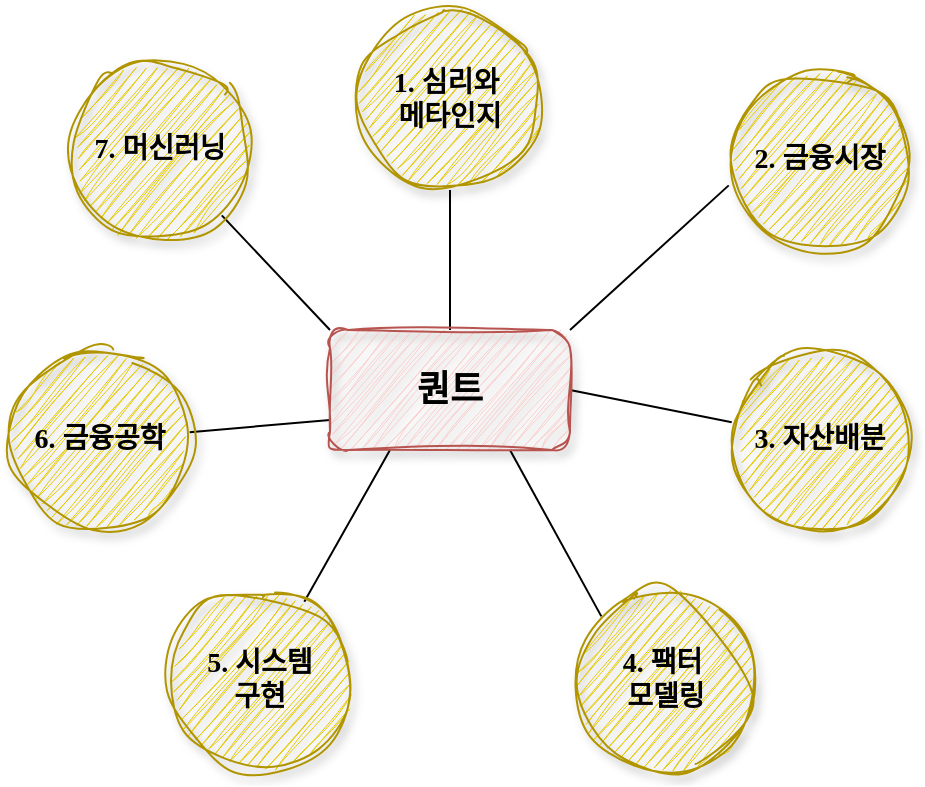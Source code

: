 <mxfile version="24.1.0" type="device">
  <diagram name="Page-1" id="o_5r-byKWky3XuShItoW">
    <mxGraphModel dx="918" dy="593" grid="1" gridSize="10" guides="1" tooltips="1" connect="1" arrows="1" fold="1" page="1" pageScale="1" pageWidth="850" pageHeight="1100" math="0" shadow="0">
      <root>
        <mxCell id="0" />
        <mxCell id="1" parent="0" />
        <mxCell id="MttP76DCQ83Qh1vNSI2G-2" value="1. 심리&lt;span style=&quot;background-color: initial;&quot;&gt;와&amp;nbsp;&lt;/span&gt;&lt;div&gt;&lt;span style=&quot;background-color: initial;&quot;&gt;메타인지&lt;/span&gt;&lt;/div&gt;" style="ellipse;whiteSpace=wrap;html=1;aspect=fixed;sketch=1;curveFitting=1;jiggle=2;shadow=1;fontStyle=1;fontFamily=Comic Sans MS;fontSize=14;fillColor=#e3c800;strokeColor=#B09500;fontColor=#000000;" vertex="1" parent="1">
          <mxGeometry x="305" y="60" width="90" height="90" as="geometry" />
        </mxCell>
        <mxCell id="MttP76DCQ83Qh1vNSI2G-3" value="2. 금융시장" style="ellipse;whiteSpace=wrap;html=1;aspect=fixed;sketch=1;curveFitting=1;jiggle=2;shadow=1;fontStyle=1;fontFamily=Comic Sans MS;fontSize=14;fillColor=#e3c800;strokeColor=#B09500;fontColor=#000000;" vertex="1" parent="1">
          <mxGeometry x="490" y="90" width="90" height="90" as="geometry" />
        </mxCell>
        <mxCell id="MttP76DCQ83Qh1vNSI2G-11" style="rounded=0;orthogonalLoop=1;jettySize=auto;html=1;entryX=0.5;entryY=1;entryDx=0;entryDy=0;endArrow=none;endFill=0;" edge="1" parent="1" source="MttP76DCQ83Qh1vNSI2G-4" target="MttP76DCQ83Qh1vNSI2G-2">
          <mxGeometry relative="1" as="geometry" />
        </mxCell>
        <mxCell id="MttP76DCQ83Qh1vNSI2G-14" style="rounded=0;orthogonalLoop=1;jettySize=auto;html=1;exitX=1;exitY=0.5;exitDx=0;exitDy=0;endArrow=none;endFill=0;" edge="1" parent="1" source="MttP76DCQ83Qh1vNSI2G-4" target="MttP76DCQ83Qh1vNSI2G-5">
          <mxGeometry relative="1" as="geometry" />
        </mxCell>
        <mxCell id="MttP76DCQ83Qh1vNSI2G-15" style="rounded=0;orthogonalLoop=1;jettySize=auto;html=1;exitX=0.75;exitY=1;exitDx=0;exitDy=0;entryX=0;entryY=0;entryDx=0;entryDy=0;endArrow=none;endFill=0;" edge="1" parent="1" source="MttP76DCQ83Qh1vNSI2G-4" target="MttP76DCQ83Qh1vNSI2G-6">
          <mxGeometry relative="1" as="geometry" />
        </mxCell>
        <mxCell id="MttP76DCQ83Qh1vNSI2G-16" style="rounded=0;orthogonalLoop=1;jettySize=auto;html=1;exitX=0.25;exitY=1;exitDx=0;exitDy=0;endArrow=none;endFill=0;" edge="1" parent="1" source="MttP76DCQ83Qh1vNSI2G-4" target="MttP76DCQ83Qh1vNSI2G-7">
          <mxGeometry relative="1" as="geometry" />
        </mxCell>
        <mxCell id="MttP76DCQ83Qh1vNSI2G-17" style="rounded=0;orthogonalLoop=1;jettySize=auto;html=1;exitX=0;exitY=0.75;exitDx=0;exitDy=0;endArrow=none;endFill=0;" edge="1" parent="1" source="MttP76DCQ83Qh1vNSI2G-4" target="MttP76DCQ83Qh1vNSI2G-8">
          <mxGeometry relative="1" as="geometry" />
        </mxCell>
        <mxCell id="MttP76DCQ83Qh1vNSI2G-18" style="rounded=0;orthogonalLoop=1;jettySize=auto;html=1;exitX=0;exitY=0.25;exitDx=0;exitDy=0;endArrow=none;endFill=0;" edge="1" parent="1" target="MttP76DCQ83Qh1vNSI2G-9">
          <mxGeometry relative="1" as="geometry">
            <mxPoint x="290" y="220" as="sourcePoint" />
          </mxGeometry>
        </mxCell>
        <mxCell id="MttP76DCQ83Qh1vNSI2G-4" value="&lt;font style=&quot;font-size: 18px;&quot;&gt;퀀트&lt;/font&gt;" style="rounded=1;whiteSpace=wrap;html=1;shadow=1;sketch=1;curveFitting=1;jiggle=2;fillStyle=auto;fontStyle=1;fontFamily=Comic Sans MS;fillColor=#f8cecc;strokeColor=#b85450;" vertex="1" parent="1">
          <mxGeometry x="290" y="220" width="120" height="60" as="geometry" />
        </mxCell>
        <mxCell id="MttP76DCQ83Qh1vNSI2G-5" value="3. 자산배분" style="ellipse;whiteSpace=wrap;html=1;aspect=fixed;shadow=1;fontStyle=1;fontFamily=Comic Sans MS;sketch=1;curveFitting=1;jiggle=2;fontSize=14;fillColor=#e3c800;strokeColor=#B09500;fontColor=#000000;" vertex="1" parent="1">
          <mxGeometry x="490" y="230" width="90" height="90" as="geometry" />
        </mxCell>
        <mxCell id="MttP76DCQ83Qh1vNSI2G-6" value="4. 팩터&amp;nbsp;&lt;div&gt;모델링&lt;/div&gt;" style="ellipse;whiteSpace=wrap;html=1;aspect=fixed;shadow=1;fontStyle=1;fontFamily=Comic Sans MS;sketch=1;curveFitting=1;jiggle=2;fontSize=14;fillColor=#e3c800;strokeColor=#B09500;fontColor=#000000;" vertex="1" parent="1">
          <mxGeometry x="412.5" y="350" width="90" height="90" as="geometry" />
        </mxCell>
        <mxCell id="MttP76DCQ83Qh1vNSI2G-7" value="5. 시스템&lt;div&gt;구현&lt;/div&gt;" style="ellipse;whiteSpace=wrap;html=1;aspect=fixed;shadow=1;fontStyle=1;fontFamily=Comic Sans MS;sketch=1;curveFitting=1;jiggle=2;fontSize=14;fillColor=#e3c800;strokeColor=#B09500;fontColor=#000000;" vertex="1" parent="1">
          <mxGeometry x="210" y="350" width="90" height="90" as="geometry" />
        </mxCell>
        <mxCell id="MttP76DCQ83Qh1vNSI2G-8" value="6. 금융공학" style="ellipse;whiteSpace=wrap;html=1;aspect=fixed;shadow=1;fontStyle=1;fontFamily=Comic Sans MS;sketch=1;curveFitting=1;jiggle=2;fontSize=14;fillColor=#e3c800;strokeColor=#B09500;fontColor=#000000;" vertex="1" parent="1">
          <mxGeometry x="130" y="230" width="90" height="90" as="geometry" />
        </mxCell>
        <mxCell id="MttP76DCQ83Qh1vNSI2G-9" value="7. 머신러닝" style="ellipse;whiteSpace=wrap;html=1;aspect=fixed;shadow=1;fontStyle=1;fontFamily=Comic Sans MS;sketch=1;curveFitting=1;jiggle=2;fontSize=14;fillColor=#e3c800;strokeColor=#B09500;fontColor=#000000;" vertex="1" parent="1">
          <mxGeometry x="160" y="85" width="90" height="90" as="geometry" />
        </mxCell>
        <mxCell id="MttP76DCQ83Qh1vNSI2G-13" style="rounded=0;orthogonalLoop=1;jettySize=auto;html=1;entryX=-0.007;entryY=0.641;entryDx=0;entryDy=0;entryPerimeter=0;endArrow=none;endFill=0;exitX=0.75;exitY=0;exitDx=0;exitDy=0;" edge="1" parent="1" target="MttP76DCQ83Qh1vNSI2G-3">
          <mxGeometry relative="1" as="geometry">
            <mxPoint x="410" y="220" as="sourcePoint" />
            <mxPoint x="471.98" y="150.0" as="targetPoint" />
          </mxGeometry>
        </mxCell>
      </root>
    </mxGraphModel>
  </diagram>
</mxfile>
